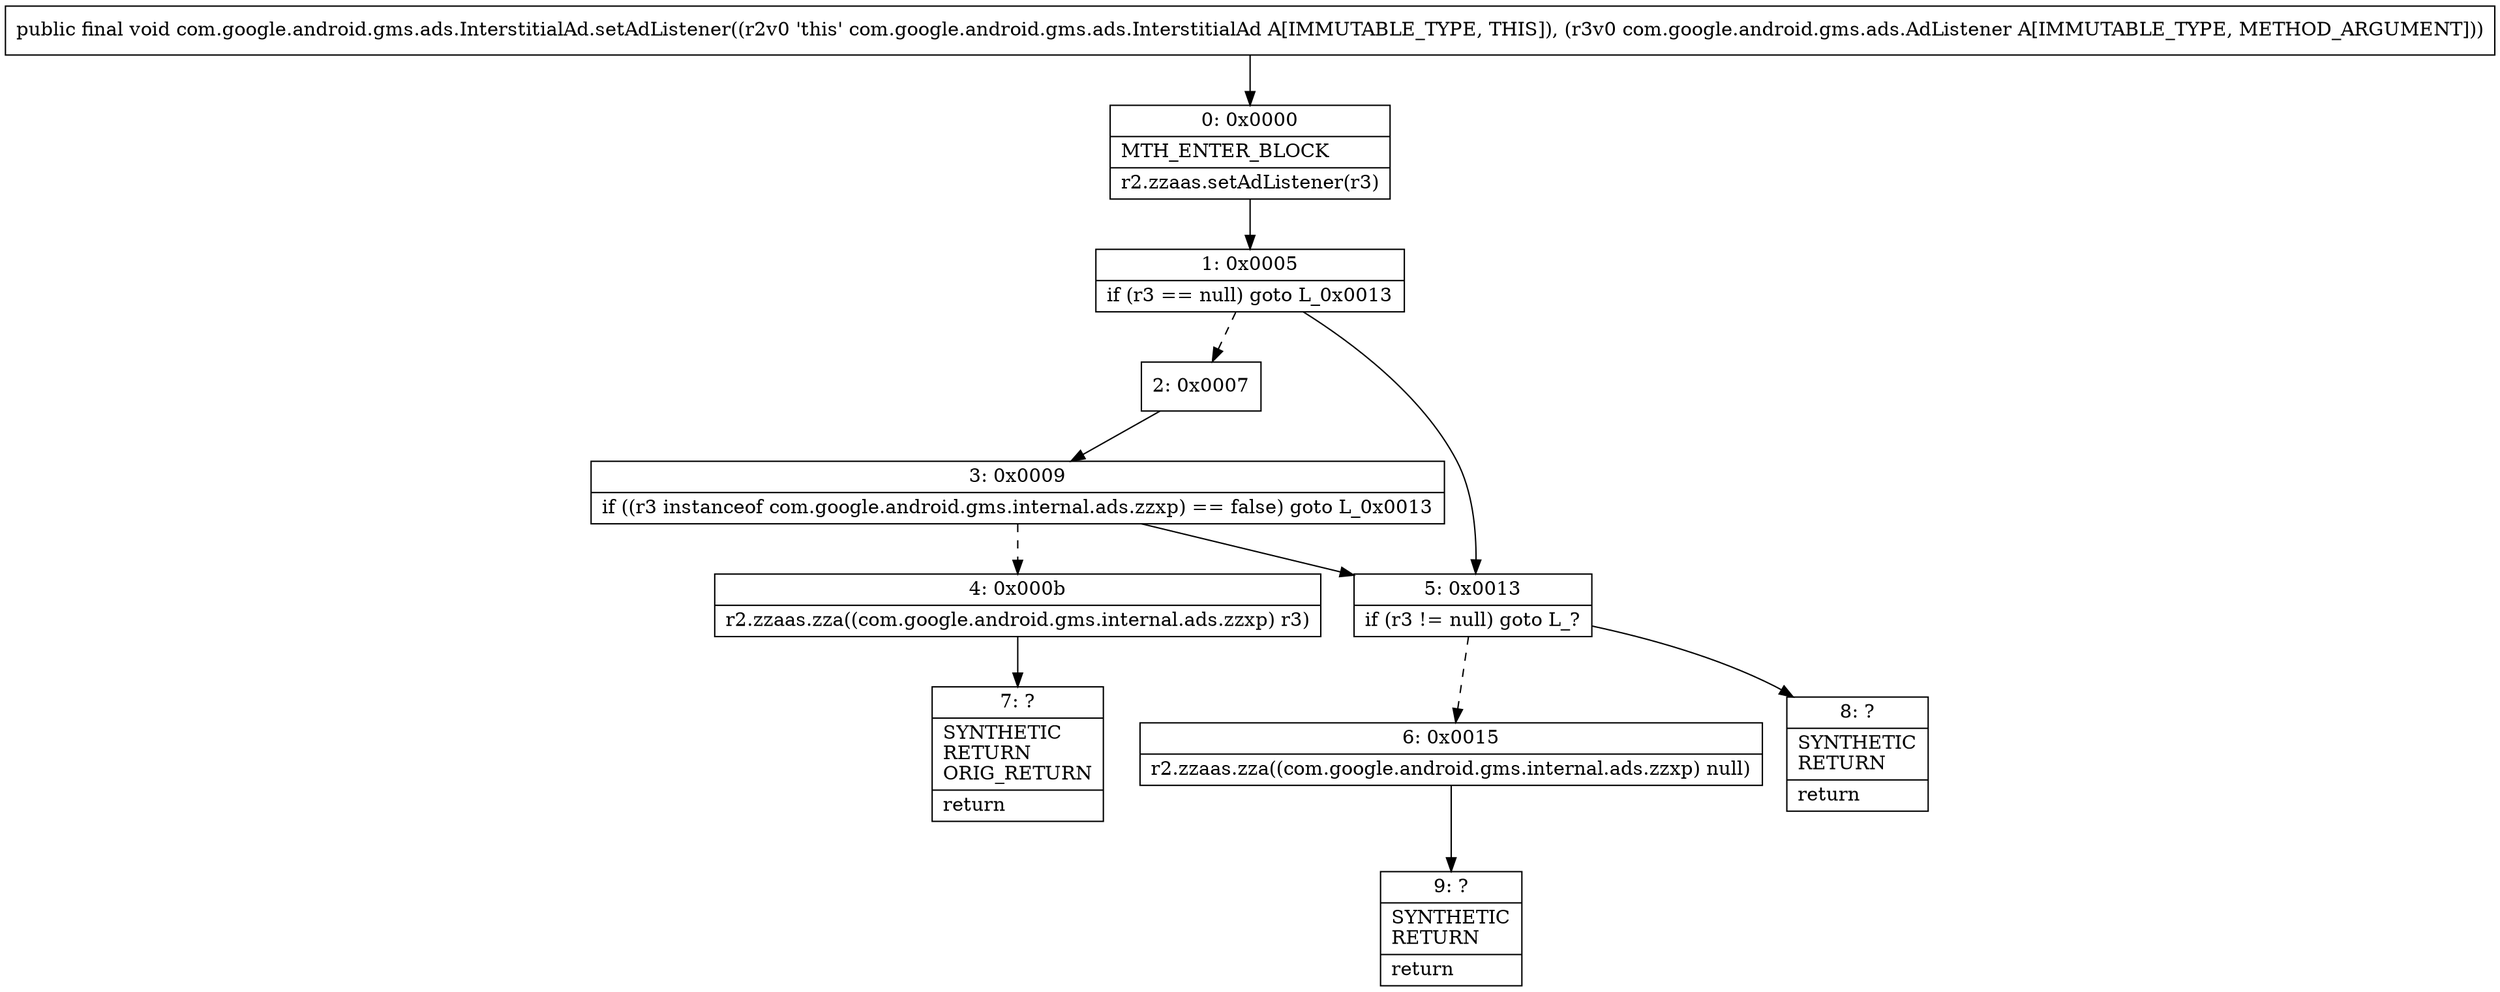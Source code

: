 digraph "CFG forcom.google.android.gms.ads.InterstitialAd.setAdListener(Lcom\/google\/android\/gms\/ads\/AdListener;)V" {
Node_0 [shape=record,label="{0\:\ 0x0000|MTH_ENTER_BLOCK\l|r2.zzaas.setAdListener(r3)\l}"];
Node_1 [shape=record,label="{1\:\ 0x0005|if (r3 == null) goto L_0x0013\l}"];
Node_2 [shape=record,label="{2\:\ 0x0007}"];
Node_3 [shape=record,label="{3\:\ 0x0009|if ((r3 instanceof com.google.android.gms.internal.ads.zzxp) == false) goto L_0x0013\l}"];
Node_4 [shape=record,label="{4\:\ 0x000b|r2.zzaas.zza((com.google.android.gms.internal.ads.zzxp) r3)\l}"];
Node_5 [shape=record,label="{5\:\ 0x0013|if (r3 != null) goto L_?\l}"];
Node_6 [shape=record,label="{6\:\ 0x0015|r2.zzaas.zza((com.google.android.gms.internal.ads.zzxp) null)\l}"];
Node_7 [shape=record,label="{7\:\ ?|SYNTHETIC\lRETURN\lORIG_RETURN\l|return\l}"];
Node_8 [shape=record,label="{8\:\ ?|SYNTHETIC\lRETURN\l|return\l}"];
Node_9 [shape=record,label="{9\:\ ?|SYNTHETIC\lRETURN\l|return\l}"];
MethodNode[shape=record,label="{public final void com.google.android.gms.ads.InterstitialAd.setAdListener((r2v0 'this' com.google.android.gms.ads.InterstitialAd A[IMMUTABLE_TYPE, THIS]), (r3v0 com.google.android.gms.ads.AdListener A[IMMUTABLE_TYPE, METHOD_ARGUMENT])) }"];
MethodNode -> Node_0;
Node_0 -> Node_1;
Node_1 -> Node_2[style=dashed];
Node_1 -> Node_5;
Node_2 -> Node_3;
Node_3 -> Node_4[style=dashed];
Node_3 -> Node_5;
Node_4 -> Node_7;
Node_5 -> Node_6[style=dashed];
Node_5 -> Node_8;
Node_6 -> Node_9;
}

